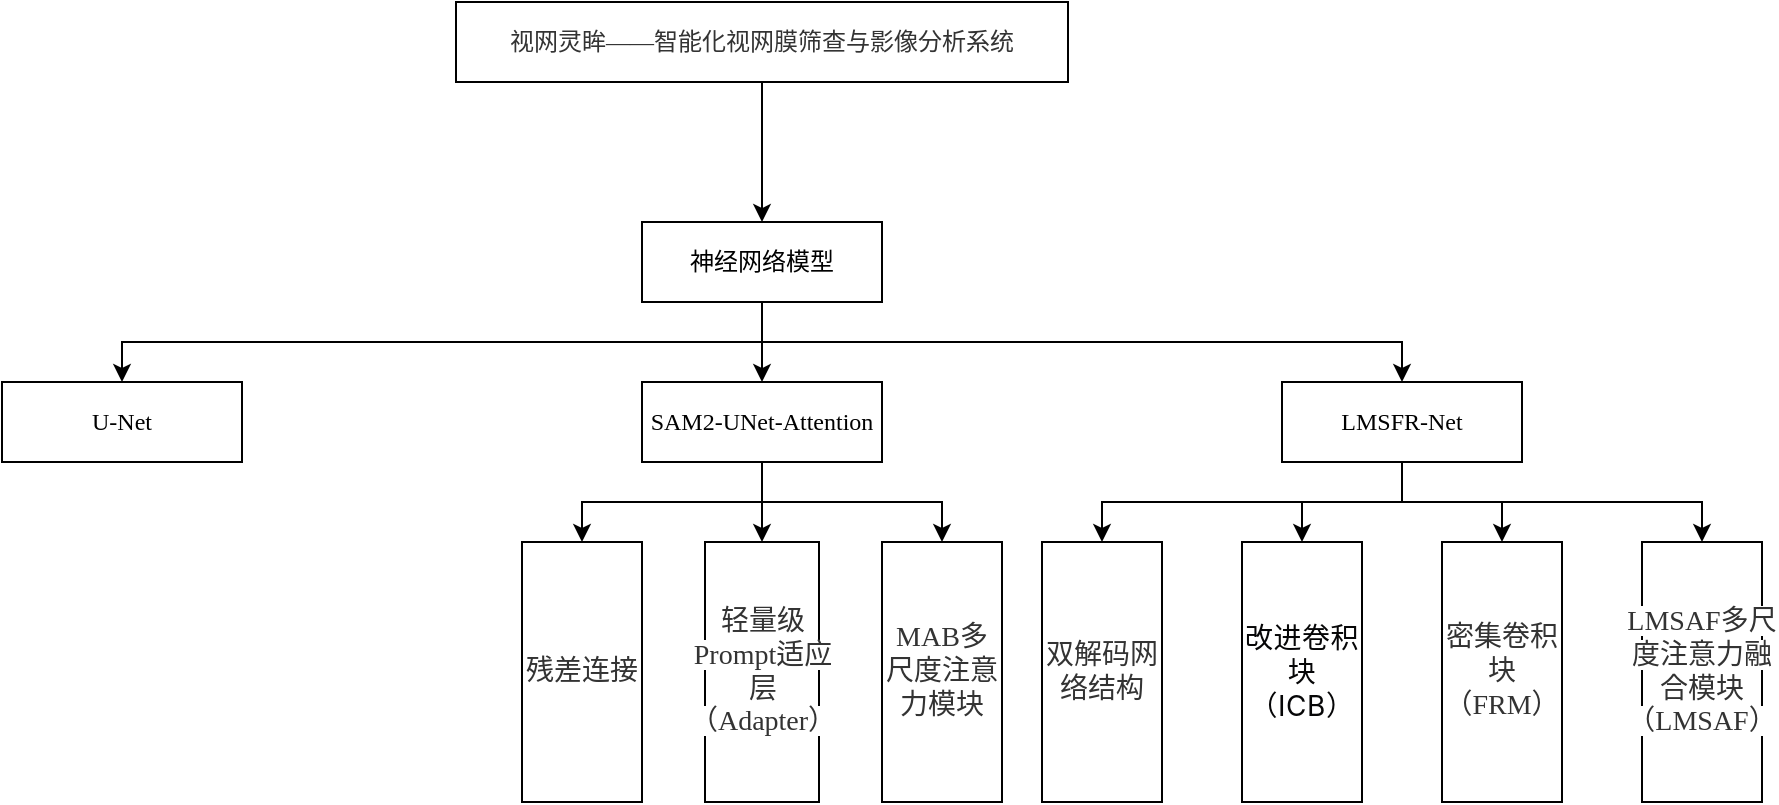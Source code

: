 <mxfile version="26.1.3">
  <diagram name="第 1 页" id="I0B056mDG_vpDSJs-hjq">
    <mxGraphModel dx="1434" dy="772" grid="1" gridSize="10" guides="1" tooltips="1" connect="1" arrows="1" fold="1" page="1" pageScale="1" pageWidth="827" pageHeight="1169" math="0" shadow="0">
      <root>
        <mxCell id="0" />
        <mxCell id="1" parent="0" />
        <mxCell id="7q9iWNbSioXYZYg2fKxY-2" style="edgeStyle=orthogonalEdgeStyle;rounded=0;orthogonalLoop=1;jettySize=auto;html=1;exitX=0.5;exitY=1;exitDx=0;exitDy=0;entryX=0.5;entryY=0;entryDx=0;entryDy=0;" edge="1" parent="1" source="7q9iWNbSioXYZYg2fKxY-3" target="7q9iWNbSioXYZYg2fKxY-10">
          <mxGeometry relative="1" as="geometry" />
        </mxCell>
        <mxCell id="7q9iWNbSioXYZYg2fKxY-3" value="&lt;p class=&quot;MsoNormal&quot;&gt;&lt;span style=&quot;font-family: 宋体; color: rgb(51, 51, 51);&quot;&gt;&lt;font&gt;&lt;font style=&quot;&quot; face=&quot;宋体&quot;&gt;视网灵眸&lt;/font&gt;&lt;font style=&quot;&quot; face=&quot;宋体&quot;&gt;——智能化视网膜筛查与影像分析系统&lt;/font&gt;&lt;/font&gt;&lt;/span&gt;&lt;/p&gt;" style="rounded=0;whiteSpace=wrap;html=1;labelBackgroundColor=none;" vertex="1" parent="1">
          <mxGeometry x="267" y="50" width="306" height="40" as="geometry" />
        </mxCell>
        <mxCell id="7q9iWNbSioXYZYg2fKxY-7" style="edgeStyle=orthogonalEdgeStyle;rounded=0;orthogonalLoop=1;jettySize=auto;html=1;exitX=0.5;exitY=1;exitDx=0;exitDy=0;" edge="1" parent="1" source="7q9iWNbSioXYZYg2fKxY-10" target="7q9iWNbSioXYZYg2fKxY-11">
          <mxGeometry relative="1" as="geometry" />
        </mxCell>
        <mxCell id="7q9iWNbSioXYZYg2fKxY-8" style="edgeStyle=orthogonalEdgeStyle;rounded=0;orthogonalLoop=1;jettySize=auto;html=1;exitX=0.5;exitY=1;exitDx=0;exitDy=0;entryX=0.5;entryY=0;entryDx=0;entryDy=0;" edge="1" parent="1" source="7q9iWNbSioXYZYg2fKxY-10" target="7q9iWNbSioXYZYg2fKxY-12">
          <mxGeometry relative="1" as="geometry" />
        </mxCell>
        <mxCell id="7q9iWNbSioXYZYg2fKxY-9" style="edgeStyle=orthogonalEdgeStyle;rounded=0;orthogonalLoop=1;jettySize=auto;html=1;exitX=0.5;exitY=1;exitDx=0;exitDy=0;" edge="1" parent="1" source="7q9iWNbSioXYZYg2fKxY-10" target="7q9iWNbSioXYZYg2fKxY-13">
          <mxGeometry relative="1" as="geometry" />
        </mxCell>
        <mxCell id="7q9iWNbSioXYZYg2fKxY-10" value="神经网络模型" style="rounded=0;whiteSpace=wrap;html=1;labelBackgroundColor=none;" vertex="1" parent="1">
          <mxGeometry x="360" y="160" width="120" height="40" as="geometry" />
        </mxCell>
        <mxCell id="7q9iWNbSioXYZYg2fKxY-11" value="U-Net" style="rounded=0;whiteSpace=wrap;html=1;fontFamily=Times New Roman;labelBackgroundColor=none;" vertex="1" parent="1">
          <mxGeometry x="40" y="240" width="120" height="40" as="geometry" />
        </mxCell>
        <mxCell id="7q9iWNbSioXYZYg2fKxY-60" style="edgeStyle=orthogonalEdgeStyle;rounded=0;orthogonalLoop=1;jettySize=auto;html=1;exitX=0.5;exitY=1;exitDx=0;exitDy=0;entryX=0.5;entryY=0;entryDx=0;entryDy=0;" edge="1" parent="1" source="7q9iWNbSioXYZYg2fKxY-12" target="7q9iWNbSioXYZYg2fKxY-50">
          <mxGeometry relative="1" as="geometry" />
        </mxCell>
        <mxCell id="7q9iWNbSioXYZYg2fKxY-62" style="edgeStyle=orthogonalEdgeStyle;rounded=0;orthogonalLoop=1;jettySize=auto;html=1;exitX=0.5;exitY=1;exitDx=0;exitDy=0;entryX=0.5;entryY=0;entryDx=0;entryDy=0;" edge="1" parent="1" source="7q9iWNbSioXYZYg2fKxY-12" target="7q9iWNbSioXYZYg2fKxY-51">
          <mxGeometry relative="1" as="geometry" />
        </mxCell>
        <mxCell id="7q9iWNbSioXYZYg2fKxY-64" style="edgeStyle=orthogonalEdgeStyle;rounded=0;orthogonalLoop=1;jettySize=auto;html=1;exitX=0.5;exitY=1;exitDx=0;exitDy=0;" edge="1" parent="1" source="7q9iWNbSioXYZYg2fKxY-12" target="7q9iWNbSioXYZYg2fKxY-52">
          <mxGeometry relative="1" as="geometry" />
        </mxCell>
        <mxCell id="7q9iWNbSioXYZYg2fKxY-12" value="&lt;p class=&quot;MsoNormal&quot;&gt;&lt;span style=&quot;mso-spacerun:&#39;yes&#39;;font-family:宋体;mso-ascii-font-family:&#39;Times New Roman&#39;;&lt;br/&gt;mso-hansi-font-family:&#39;Times New Roman&#39;;mso-bidi-font-family:&#39;Times New Roman&#39;;&quot; class=&quot;10&quot;&gt;&lt;font face=&quot;Times New Roman&quot;&gt;SAM2-UNet-Attention&lt;/font&gt;&lt;/span&gt;&lt;/p&gt;" style="rounded=0;whiteSpace=wrap;html=1;fontFamily=Times New Roman;labelBackgroundColor=none;" vertex="1" parent="1">
          <mxGeometry x="360" y="240" width="120" height="40" as="geometry" />
        </mxCell>
        <mxCell id="7q9iWNbSioXYZYg2fKxY-66" style="edgeStyle=orthogonalEdgeStyle;rounded=0;orthogonalLoop=1;jettySize=auto;html=1;exitX=0.5;exitY=1;exitDx=0;exitDy=0;entryX=0.5;entryY=0;entryDx=0;entryDy=0;" edge="1" parent="1" source="7q9iWNbSioXYZYg2fKxY-13" target="7q9iWNbSioXYZYg2fKxY-55">
          <mxGeometry relative="1" as="geometry" />
        </mxCell>
        <mxCell id="7q9iWNbSioXYZYg2fKxY-68" style="edgeStyle=orthogonalEdgeStyle;rounded=0;orthogonalLoop=1;jettySize=auto;html=1;exitX=0.5;exitY=1;exitDx=0;exitDy=0;" edge="1" parent="1" source="7q9iWNbSioXYZYg2fKxY-13" target="7q9iWNbSioXYZYg2fKxY-56">
          <mxGeometry relative="1" as="geometry" />
        </mxCell>
        <mxCell id="7q9iWNbSioXYZYg2fKxY-70" style="edgeStyle=orthogonalEdgeStyle;rounded=0;orthogonalLoop=1;jettySize=auto;html=1;exitX=0.5;exitY=1;exitDx=0;exitDy=0;entryX=0.5;entryY=0;entryDx=0;entryDy=0;" edge="1" parent="1" source="7q9iWNbSioXYZYg2fKxY-13" target="7q9iWNbSioXYZYg2fKxY-53">
          <mxGeometry relative="1" as="geometry" />
        </mxCell>
        <mxCell id="7q9iWNbSioXYZYg2fKxY-72" style="edgeStyle=orthogonalEdgeStyle;rounded=0;orthogonalLoop=1;jettySize=auto;html=1;exitX=0.5;exitY=1;exitDx=0;exitDy=0;entryX=0.5;entryY=0;entryDx=0;entryDy=0;" edge="1" parent="1" source="7q9iWNbSioXYZYg2fKxY-13" target="7q9iWNbSioXYZYg2fKxY-54">
          <mxGeometry relative="1" as="geometry" />
        </mxCell>
        <mxCell id="7q9iWNbSioXYZYg2fKxY-13" value="&lt;p class=&quot;MsoNormal&quot;&gt;&lt;font&gt;LM&lt;font style=&quot;&quot;&gt;S&lt;/font&gt;FR-Net&lt;/font&gt;&lt;/p&gt;" style="rounded=0;whiteSpace=wrap;html=1;fontFamily=Times New Roman;labelBackgroundColor=none;" vertex="1" parent="1">
          <mxGeometry x="680" y="240" width="120" height="40" as="geometry" />
        </mxCell>
        <mxCell id="7q9iWNbSioXYZYg2fKxY-50" value="&lt;span style=&quot;color: rgb(51, 51, 51); font-family: 宋体; font-size: 14px; text-align: start; white-space-collapse: preserve; background-color: rgb(255, 255, 255);&quot;&gt;残差连接&lt;/span&gt;" style="rounded=0;whiteSpace=wrap;html=1;" vertex="1" parent="1">
          <mxGeometry x="300" y="320" width="60" height="130" as="geometry" />
        </mxCell>
        <mxCell id="7q9iWNbSioXYZYg2fKxY-51" value="&lt;span style=&quot;color: rgb(51, 51, 51); font-family: 宋体; font-size: 14px; text-align: start; white-space-collapse: preserve; background-color: rgb(255, 255, 255);&quot;&gt;轻量级Prompt适应层（Adapter）&lt;/span&gt;" style="rounded=0;whiteSpace=wrap;html=1;" vertex="1" parent="1">
          <mxGeometry x="391.5" y="320" width="57" height="130" as="geometry" />
        </mxCell>
        <mxCell id="7q9iWNbSioXYZYg2fKxY-52" value="&lt;span style=&quot;color: rgb(51, 51, 51); font-family: 宋体; font-size: 14px; text-align: start; white-space-collapse: preserve; background-color: rgb(255, 255, 255);&quot;&gt;MAB多尺度注意力模块&lt;/span&gt;" style="rounded=0;whiteSpace=wrap;html=1;" vertex="1" parent="1">
          <mxGeometry x="480" y="320" width="60" height="130" as="geometry" />
        </mxCell>
        <mxCell id="7q9iWNbSioXYZYg2fKxY-53" value="&lt;span style=&quot;color: rgb(51, 51, 51); font-family: 宋体; font-size: 14px; text-align: start; white-space-collapse: preserve; background-color: rgb(255, 255, 255);&quot;&gt;密集卷积块（FRM）&lt;/span&gt;" style="rounded=0;whiteSpace=wrap;html=1;" vertex="1" parent="1">
          <mxGeometry x="760" y="320" width="60" height="130" as="geometry" />
        </mxCell>
        <mxCell id="7q9iWNbSioXYZYg2fKxY-54" value="&lt;span style=&quot;color: rgb(51, 51, 51); font-family: 宋体; font-size: 14px; text-align: start; white-space-collapse: preserve; background-color: rgb(255, 255, 255);&quot;&gt;LMSAF多尺度注意力融合模块（LMSAF）&lt;/span&gt;" style="rounded=0;whiteSpace=wrap;html=1;" vertex="1" parent="1">
          <mxGeometry x="860" y="320" width="60" height="130" as="geometry" />
        </mxCell>
        <mxCell id="7q9iWNbSioXYZYg2fKxY-55" value="&lt;span style=&quot;color: rgb(51, 51, 51); font-family: 宋体; font-size: 14px; text-align: start; white-space-collapse: preserve; background-color: rgb(255, 255, 255);&quot;&gt;&lt;span style=&quot;font-size: 10.5pt; background-color: light-dark(rgb(255, 255, 255), rgb(18, 18, 18)); color: light-dark(rgb(51, 51, 51), rgb(193, 193, 193));&quot;&gt;双解码网络结构&lt;/span&gt;&lt;/span&gt;" style="rounded=0;whiteSpace=wrap;html=1;" vertex="1" parent="1">
          <mxGeometry x="560" y="320" width="60" height="130" as="geometry" />
        </mxCell>
        <mxCell id="7q9iWNbSioXYZYg2fKxY-56" value="&lt;span style=&quot;color: rgb(6, 6, 7); font-family: -apple-system, BlinkMacSystemFont, &amp;quot;Helvetica Neue&amp;quot;, Helvetica, &amp;quot;Segoe UI&amp;quot;, Arial, Roboto, &amp;quot;PingFang SC&amp;quot;, MIUI, &amp;quot;Hiragino Sans GB&amp;quot;, &amp;quot;Microsoft YaHei&amp;quot;, sans-serif; font-size: 14px; letter-spacing: 0.25px; text-align: start; white-space-collapse: preserve; background-color: rgb(255, 255, 255);&quot;&gt;改进卷积块（ICB）&lt;/span&gt;" style="rounded=0;whiteSpace=wrap;html=1;" vertex="1" parent="1">
          <mxGeometry x="660" y="320" width="60" height="130" as="geometry" />
        </mxCell>
      </root>
    </mxGraphModel>
  </diagram>
</mxfile>
